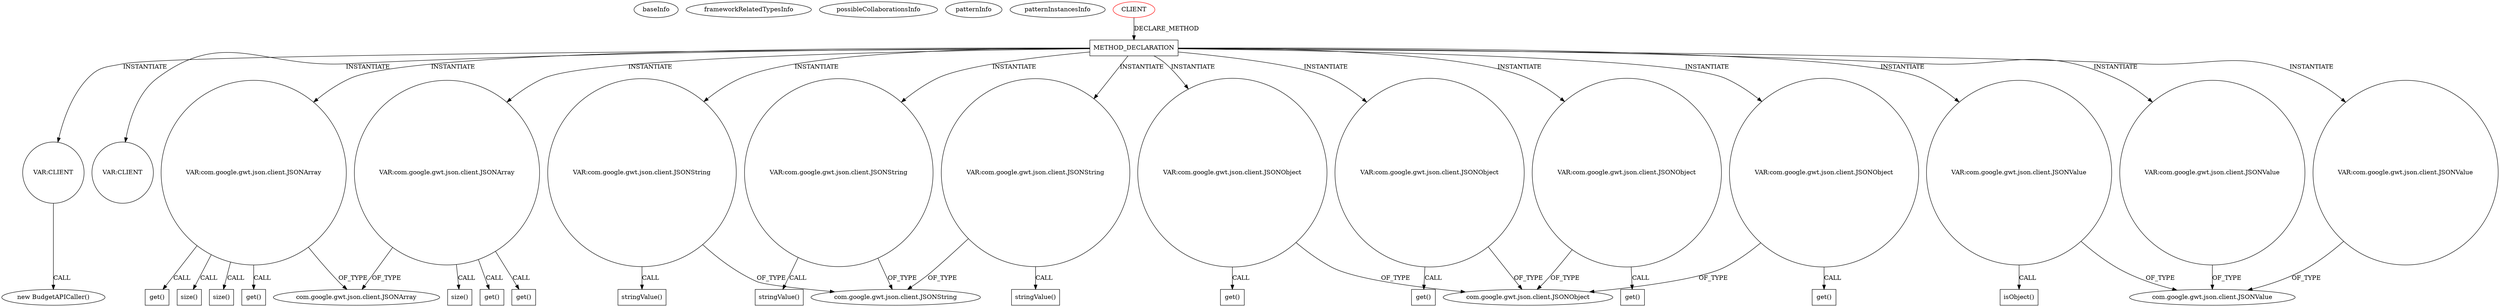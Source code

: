 digraph {
baseInfo[graphId=1270,category="pattern",isAnonymous=false,possibleRelation=false]
frameworkRelatedTypesInfo[]
possibleCollaborationsInfo[]
patternInfo[frequency=2.0,patternRootClient=0]
patternInstancesInfo[0="daonb-obudget~/daonb-obudget/obudget-master/src/client/src/org/obudget/client/Application.java~Application~1154",1="daonb-obudget~/daonb-obudget/obudget-master/src/client/src/org/obudget/client/BudgetSuggestionOracle.java~BudgetSuggestionOracle~1160"]
339[label="new BudgetAPICaller()",vertexType="CONSTRUCTOR_CALL",isFrameworkType=false]
340[label="VAR:CLIENT",vertexType="VARIABLE_EXPRESION",isFrameworkType=false,shape=circle]
196[label="METHOD_DECLARATION",vertexType="CLIENT_METHOD_DECLARATION",isFrameworkType=false,shape=box]
0[label="CLIENT",vertexType="ROOT_CLIENT_CLASS_DECLARATION",isFrameworkType=false,color=red]
432[label="VAR:CLIENT",vertexType="VARIABLE_EXPRESION",isFrameworkType=false,shape=circle]
308[label="VAR:com.google.gwt.json.client.JSONArray",vertexType="VARIABLE_EXPRESION",isFrameworkType=false,shape=circle]
200[label="VAR:com.google.gwt.json.client.JSONArray",vertexType="VARIABLE_EXPRESION",isFrameworkType=false,shape=circle]
201[label="size()",vertexType="INSIDE_CALL",isFrameworkType=false,shape=box]
399[label="size()",vertexType="INSIDE_CALL",isFrameworkType=false,shape=box]
309[label="size()",vertexType="INSIDE_CALL",isFrameworkType=false,shape=box]
122[label="com.google.gwt.json.client.JSONArray",vertexType="FRAMEWORK_CLASS_TYPE",isFrameworkType=false]
349[label="get()",vertexType="INSIDE_CALL",isFrameworkType=false,shape=box]
374[label="get()",vertexType="INSIDE_CALL",isFrameworkType=false,shape=box]
338[label="get()",vertexType="INSIDE_CALL",isFrameworkType=false,shape=box]
427[label="get()",vertexType="INSIDE_CALL",isFrameworkType=false,shape=box]
208[label="VAR:com.google.gwt.json.client.JSONString",vertexType="VARIABLE_EXPRESION",isFrameworkType=false,shape=circle]
209[label="stringValue()",vertexType="INSIDE_CALL",isFrameworkType=false,shape=box]
210[label="com.google.gwt.json.client.JSONString",vertexType="FRAMEWORK_CLASS_TYPE",isFrameworkType=false]
217[label="VAR:com.google.gwt.json.client.JSONString",vertexType="VARIABLE_EXPRESION",isFrameworkType=false,shape=circle]
218[label="stringValue()",vertexType="INSIDE_CALL",isFrameworkType=false,shape=box]
311[label="VAR:com.google.gwt.json.client.JSONString",vertexType="VARIABLE_EXPRESION",isFrameworkType=false,shape=circle]
312[label="stringValue()",vertexType="INSIDE_CALL",isFrameworkType=false,shape=box]
420[label="VAR:com.google.gwt.json.client.JSONObject",vertexType="VARIABLE_EXPRESION",isFrameworkType=false,shape=circle]
421[label="get()",vertexType="INSIDE_CALL",isFrameworkType=false,shape=box]
131[label="com.google.gwt.json.client.JSONObject",vertexType="FRAMEWORK_CLASS_TYPE",isFrameworkType=false]
367[label="VAR:com.google.gwt.json.client.JSONObject",vertexType="VARIABLE_EXPRESION",isFrameworkType=false,shape=circle]
368[label="get()",vertexType="INSIDE_CALL",isFrameworkType=false,shape=box]
331[label="VAR:com.google.gwt.json.client.JSONObject",vertexType="VARIABLE_EXPRESION",isFrameworkType=false,shape=circle]
332[label="get()",vertexType="INSIDE_CALL",isFrameworkType=false,shape=box]
406[label="VAR:com.google.gwt.json.client.JSONObject",vertexType="VARIABLE_EXPRESION",isFrameworkType=false,shape=circle]
407[label="get()",vertexType="INSIDE_CALL",isFrameworkType=false,shape=box]
220[label="VAR:com.google.gwt.json.client.JSONValue",vertexType="VARIABLE_EXPRESION",isFrameworkType=false,shape=circle]
128[label="com.google.gwt.json.client.JSONValue",vertexType="FRAMEWORK_CLASS_TYPE",isFrameworkType=false]
384[label="VAR:com.google.gwt.json.client.JSONValue",vertexType="VARIABLE_EXPRESION",isFrameworkType=false,shape=circle]
385[label="isObject()",vertexType="INSIDE_CALL",isFrameworkType=false,shape=box]
243[label="VAR:com.google.gwt.json.client.JSONValue",vertexType="VARIABLE_EXPRESION",isFrameworkType=false,shape=circle]
406->131[label="OF_TYPE"]
308->338[label="CALL"]
311->312[label="CALL"]
200->374[label="CALL"]
196->220[label="INSTANTIATE"]
406->407[label="CALL"]
196->217[label="INSTANTIATE"]
331->332[label="CALL"]
196->208[label="INSTANTIATE"]
196->308[label="INSTANTIATE"]
196->406[label="INSTANTIATE"]
200->201[label="CALL"]
367->368[label="CALL"]
200->122[label="OF_TYPE"]
217->218[label="CALL"]
217->210[label="OF_TYPE"]
243->128[label="OF_TYPE"]
196->331[label="INSTANTIATE"]
196->432[label="INSTANTIATE"]
196->340[label="INSTANTIATE"]
311->210[label="OF_TYPE"]
196->384[label="INSTANTIATE"]
196->311[label="INSTANTIATE"]
200->349[label="CALL"]
208->210[label="OF_TYPE"]
0->196[label="DECLARE_METHOD"]
196->420[label="INSTANTIATE"]
420->131[label="OF_TYPE"]
308->427[label="CALL"]
384->385[label="CALL"]
420->421[label="CALL"]
308->122[label="OF_TYPE"]
384->128[label="OF_TYPE"]
208->209[label="CALL"]
220->128[label="OF_TYPE"]
308->309[label="CALL"]
331->131[label="OF_TYPE"]
196->243[label="INSTANTIATE"]
308->399[label="CALL"]
367->131[label="OF_TYPE"]
340->339[label="CALL"]
196->200[label="INSTANTIATE"]
196->367[label="INSTANTIATE"]
}
